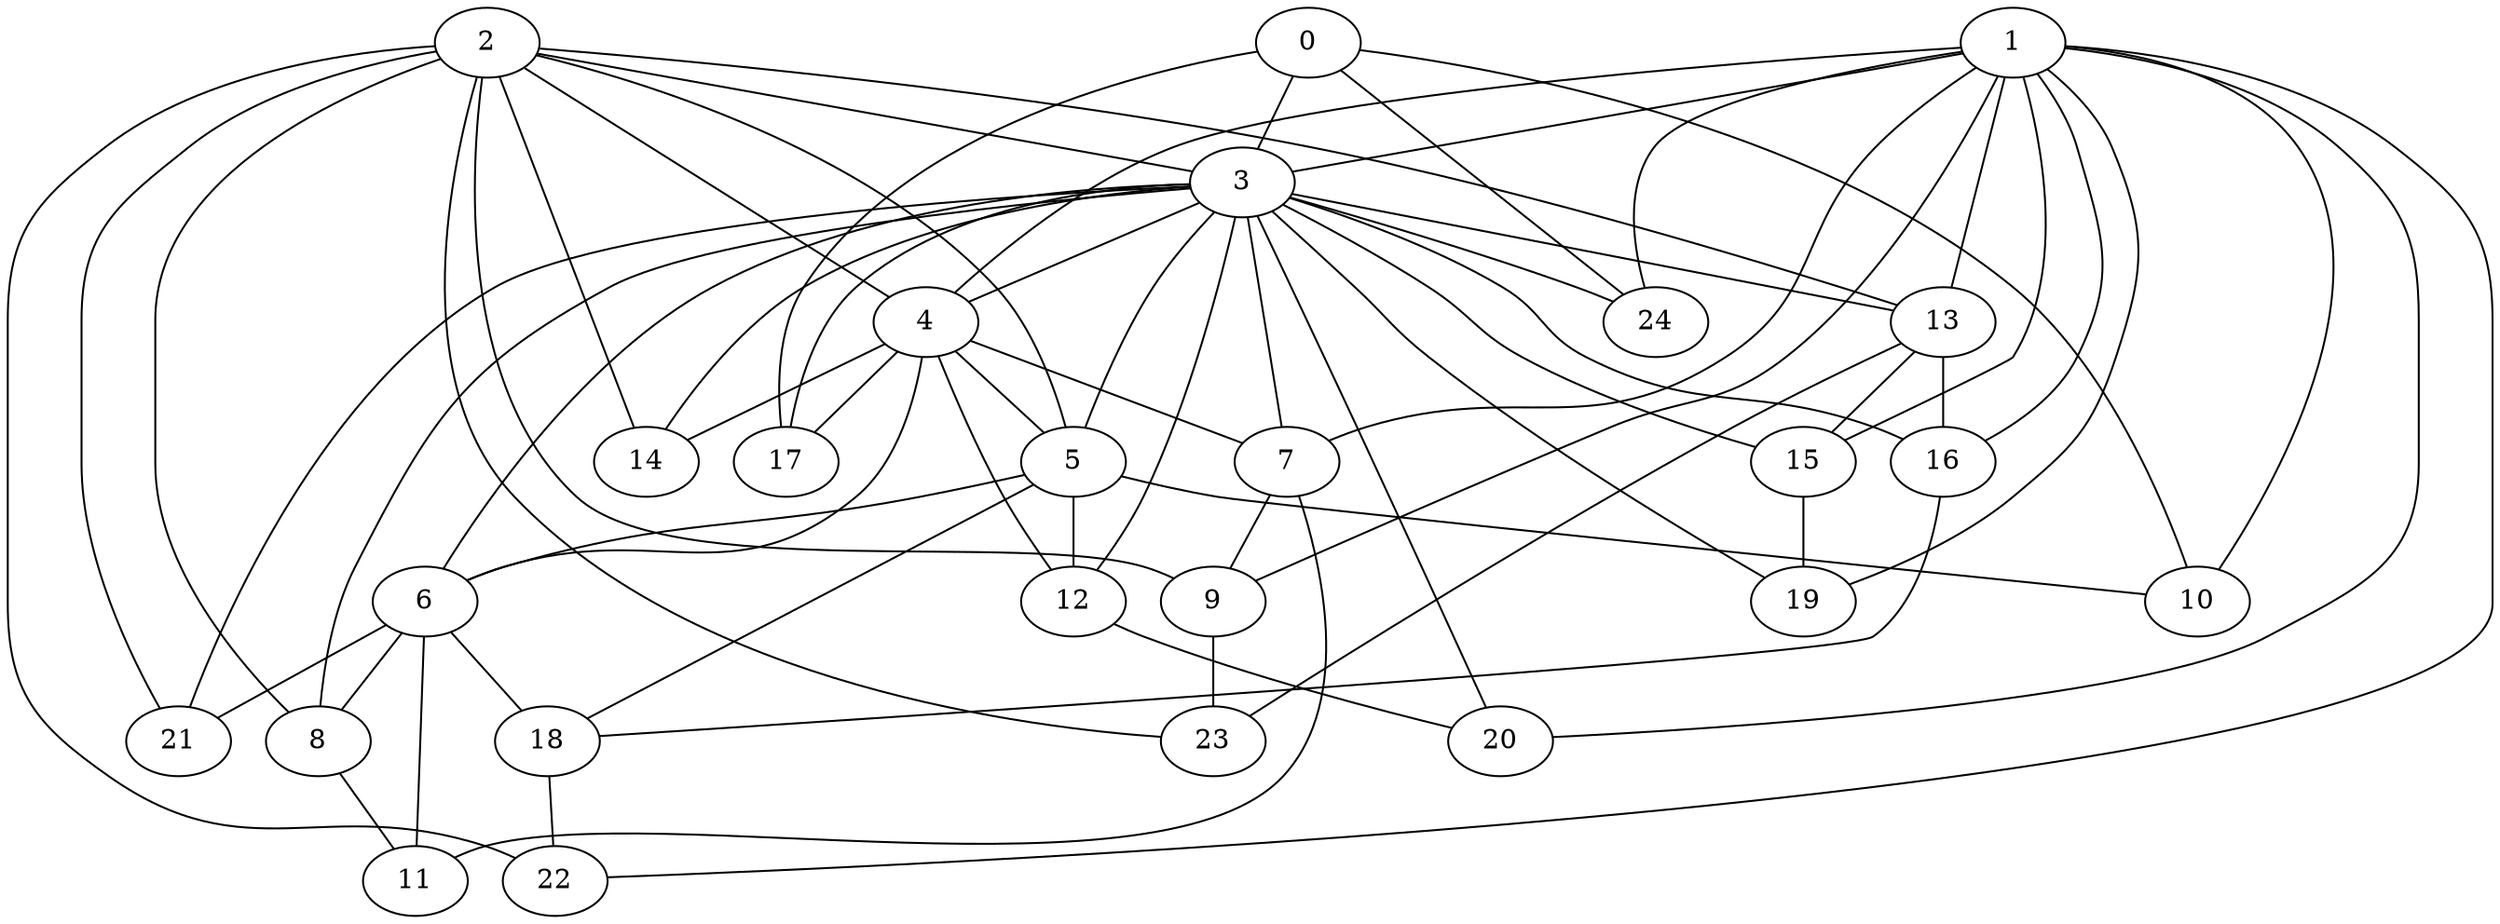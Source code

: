 strict graph "barabasi_albert_graph(25,3)" {
0;
1;
2;
3;
4;
5;
6;
7;
8;
9;
10;
11;
12;
13;
14;
15;
16;
17;
18;
19;
20;
21;
22;
23;
24;
0 -- 24  [is_available=True, prob="0.321408506106"];
0 -- 17  [is_available=True, prob="0.553683192008"];
0 -- 10  [is_available=True, prob="1.0"];
0 -- 3  [is_available=True, prob="1.0"];
1 -- 3  [is_available=True, prob="0.730265760473"];
1 -- 4  [is_available=True, prob="0.143079411104"];
1 -- 7  [is_available=True, prob="0.781844930864"];
1 -- 9  [is_available=True, prob="0.614514904891"];
1 -- 10  [is_available=True, prob="0.970264248325"];
1 -- 13  [is_available=True, prob="0.291822857717"];
1 -- 15  [is_available=True, prob="0.405176054247"];
1 -- 16  [is_available=True, prob="0.292897854131"];
1 -- 19  [is_available=True, prob="0.651454529947"];
1 -- 20  [is_available=True, prob="0.683444945746"];
1 -- 22  [is_available=True, prob="0.986670882964"];
1 -- 24  [is_available=True, prob="0.907376211724"];
2 -- 3  [is_available=True, prob="0.48009676946"];
2 -- 4  [is_available=True, prob="1.0"];
2 -- 5  [is_available=True, prob="0.621892026424"];
2 -- 8  [is_available=True, prob="1.0"];
2 -- 9  [is_available=True, prob="1.0"];
2 -- 13  [is_available=True, prob="0.0284775029683"];
2 -- 14  [is_available=True, prob="0.733783569152"];
2 -- 21  [is_available=True, prob="1.0"];
2 -- 22  [is_available=True, prob="0.851554771844"];
2 -- 23  [is_available=True, prob="0.441580868257"];
3 -- 4  [is_available=True, prob="1.0"];
3 -- 5  [is_available=True, prob="0.147379710075"];
3 -- 6  [is_available=True, prob="1.0"];
3 -- 7  [is_available=True, prob="0.488398702419"];
3 -- 8  [is_available=True, prob="0.525589927763"];
3 -- 12  [is_available=True, prob="0.842369611305"];
3 -- 13  [is_available=True, prob="0.143307776519"];
3 -- 14  [is_available=True, prob="1.0"];
3 -- 15  [is_available=True, prob="1.0"];
3 -- 16  [is_available=True, prob="1.0"];
3 -- 17  [is_available=True, prob="0.546192615052"];
3 -- 19  [is_available=True, prob="0.913946594621"];
3 -- 20  [is_available=True, prob="0.526483910532"];
3 -- 21  [is_available=True, prob="1.0"];
3 -- 24  [is_available=True, prob="0.281411619925"];
4 -- 5  [is_available=True, prob="1.0"];
4 -- 6  [is_available=True, prob="0.962102463062"];
4 -- 7  [is_available=True, prob="0.458640445885"];
4 -- 12  [is_available=True, prob="0.748053403326"];
4 -- 14  [is_available=True, prob="1.0"];
4 -- 17  [is_available=True, prob="1.0"];
5 -- 6  [is_available=True, prob="1.0"];
5 -- 10  [is_available=True, prob="0.61857381583"];
5 -- 12  [is_available=True, prob="0.098003726636"];
5 -- 18  [is_available=True, prob="0.254570601901"];
6 -- 8  [is_available=True, prob="0.823466181152"];
6 -- 11  [is_available=True, prob="0.754715767945"];
6 -- 18  [is_available=True, prob="1.0"];
6 -- 21  [is_available=True, prob="0.0545529043026"];
7 -- 11  [is_available=True, prob="0.599070797076"];
7 -- 9  [is_available=True, prob="1.0"];
8 -- 11  [is_available=True, prob="1.0"];
9 -- 23  [is_available=True, prob="1.0"];
12 -- 20  [is_available=True, prob="0.159359126255"];
13 -- 15  [is_available=True, prob="1.0"];
13 -- 16  [is_available=True, prob="0.0422040205536"];
13 -- 23  [is_available=True, prob="1.0"];
15 -- 19  [is_available=True, prob="1.0"];
16 -- 18  [is_available=True, prob="0.804028768416"];
18 -- 22  [is_available=True, prob="0.724972075373"];
}
